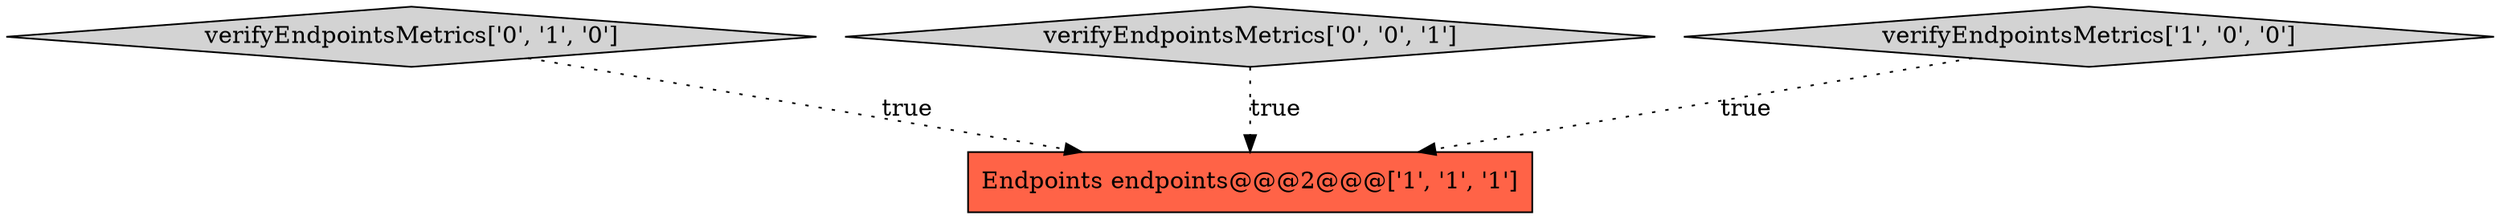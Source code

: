 digraph {
1 [style = filled, label = "Endpoints endpoints@@@2@@@['1', '1', '1']", fillcolor = tomato, shape = box image = "AAA0AAABBB1BBB"];
2 [style = filled, label = "verifyEndpointsMetrics['0', '1', '0']", fillcolor = lightgray, shape = diamond image = "AAA0AAABBB2BBB"];
3 [style = filled, label = "verifyEndpointsMetrics['0', '0', '1']", fillcolor = lightgray, shape = diamond image = "AAA0AAABBB3BBB"];
0 [style = filled, label = "verifyEndpointsMetrics['1', '0', '0']", fillcolor = lightgray, shape = diamond image = "AAA0AAABBB1BBB"];
2->1 [style = dotted, label="true"];
0->1 [style = dotted, label="true"];
3->1 [style = dotted, label="true"];
}
